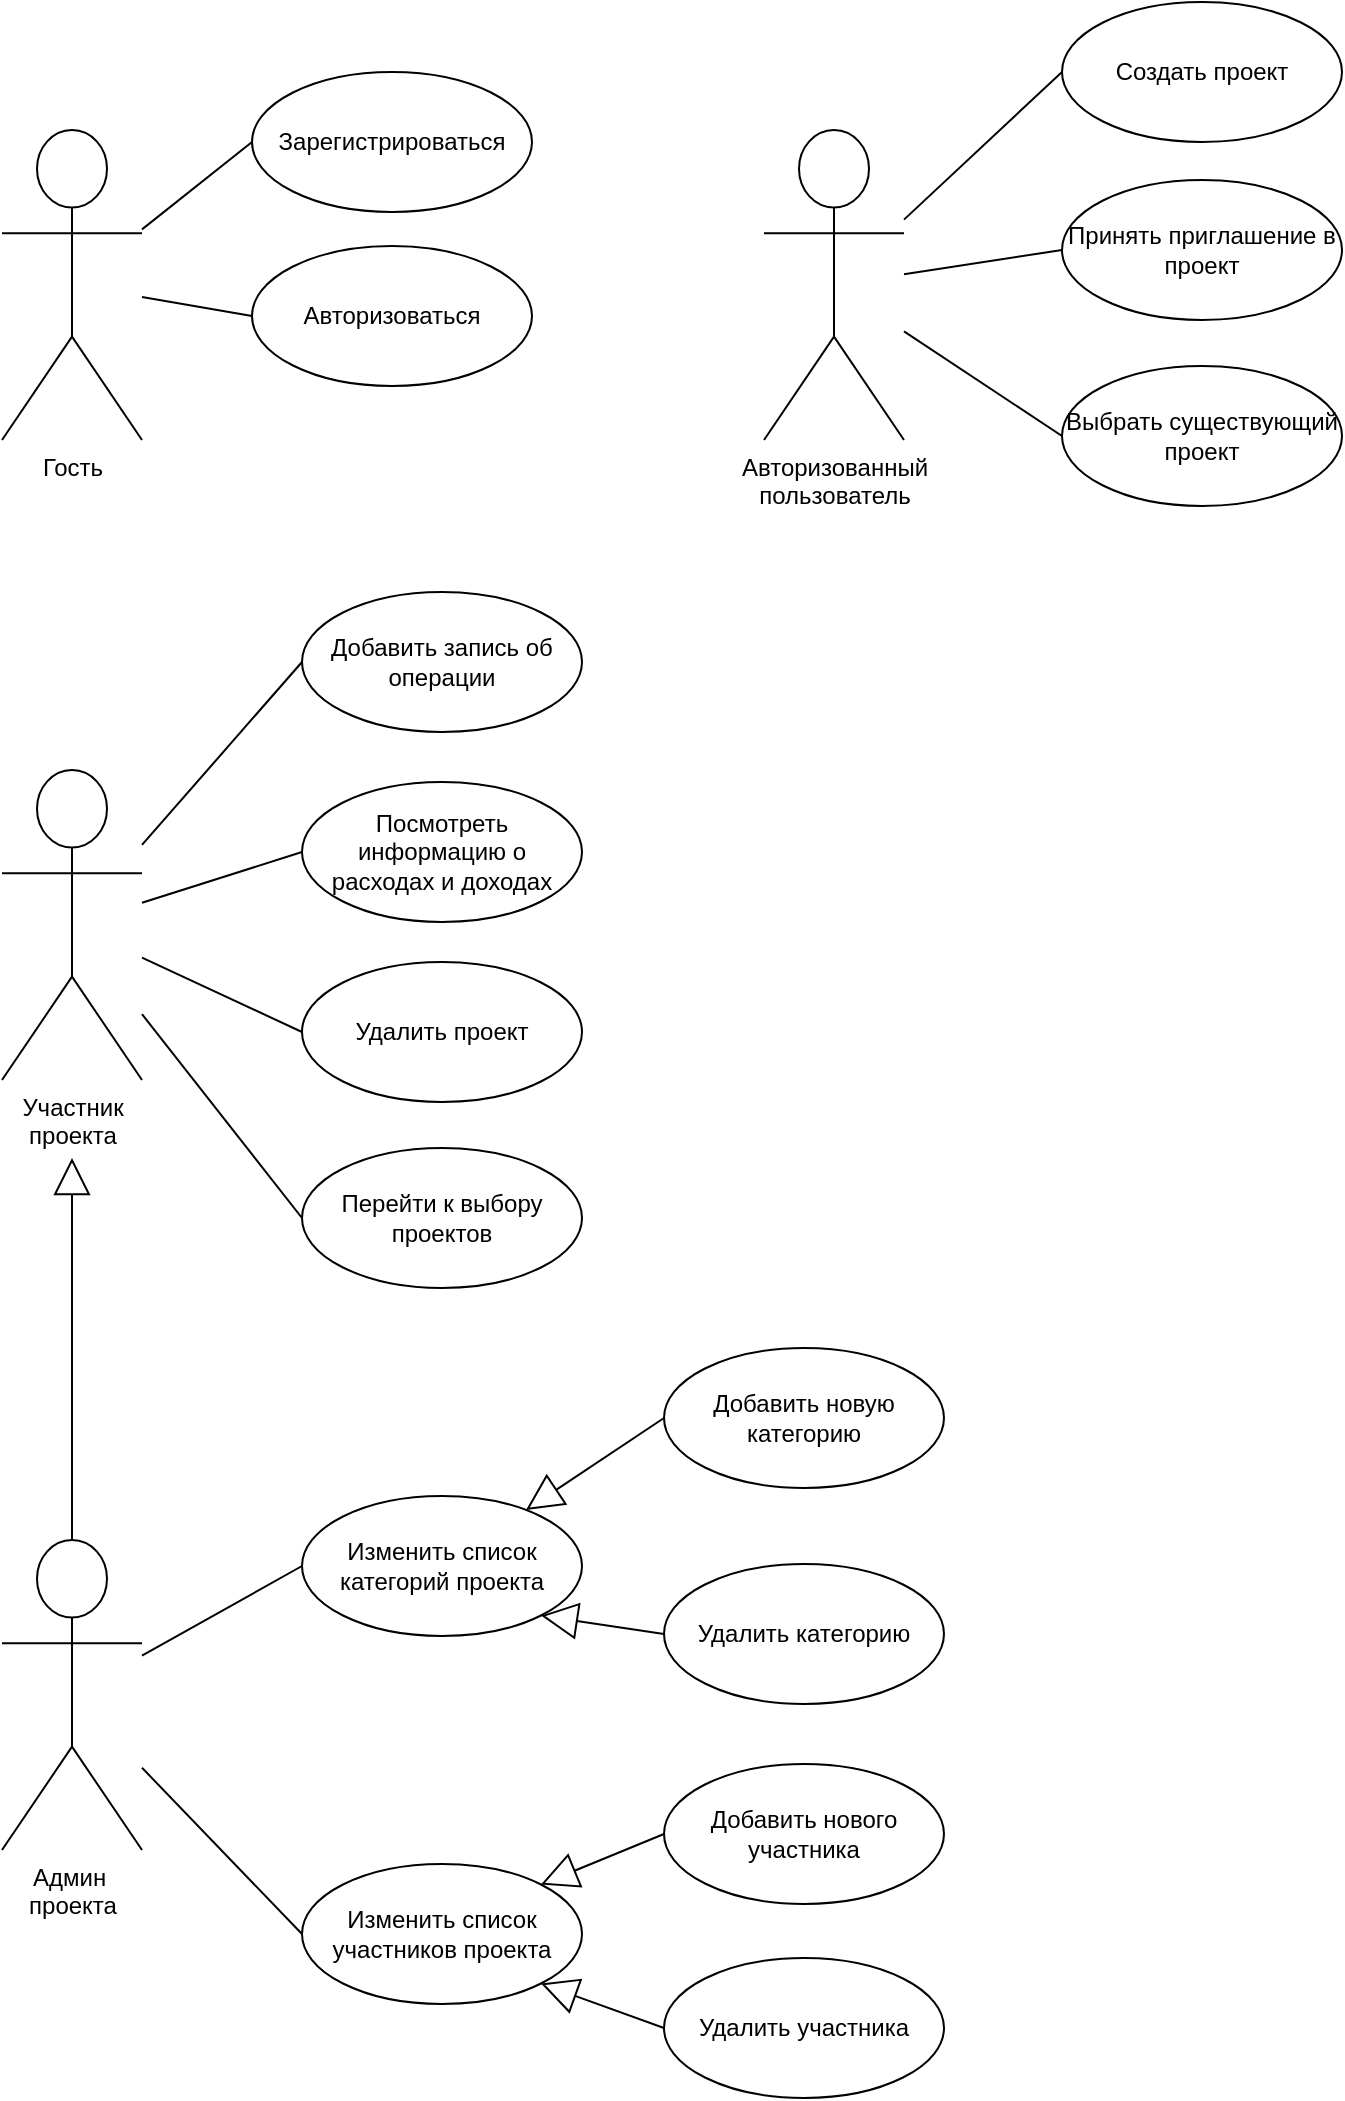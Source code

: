 <mxfile version="24.2.2" type="device">
  <diagram name="Страница — 1" id="hLtDFz5IJKwaZcL991ms">
    <mxGraphModel dx="1698" dy="1117" grid="0" gridSize="10" guides="1" tooltips="1" connect="1" arrows="1" fold="1" page="0" pageScale="1" pageWidth="827" pageHeight="1169" math="0" shadow="0">
      <root>
        <mxCell id="0" />
        <mxCell id="1" parent="0" />
        <mxCell id="UaOORj9ZWwRazpnP1uvp-1" value="Гость" style="shape=umlActor;verticalLabelPosition=bottom;verticalAlign=top;html=1;outlineConnect=0;" vertex="1" parent="1">
          <mxGeometry x="-540" y="-58" width="70" height="155" as="geometry" />
        </mxCell>
        <mxCell id="UaOORj9ZWwRazpnP1uvp-5" value="Авторизованный&lt;div&gt;пользователь&lt;/div&gt;" style="shape=umlActor;verticalLabelPosition=bottom;verticalAlign=top;html=1;outlineConnect=0;" vertex="1" parent="1">
          <mxGeometry x="-159" y="-58" width="70" height="155" as="geometry" />
        </mxCell>
        <mxCell id="UaOORj9ZWwRazpnP1uvp-6" value="Админ&amp;nbsp;&lt;div&gt;проекта&lt;/div&gt;" style="shape=umlActor;verticalLabelPosition=bottom;verticalAlign=top;html=1;outlineConnect=0;" vertex="1" parent="1">
          <mxGeometry x="-540" y="647" width="70" height="155" as="geometry" />
        </mxCell>
        <mxCell id="UaOORj9ZWwRazpnP1uvp-11" value="Участник&lt;div&gt;проекта&lt;/div&gt;" style="shape=umlActor;verticalLabelPosition=bottom;verticalAlign=top;html=1;outlineConnect=0;" vertex="1" parent="1">
          <mxGeometry x="-540" y="262" width="70" height="155" as="geometry" />
        </mxCell>
        <mxCell id="UaOORj9ZWwRazpnP1uvp-25" value="" style="endArrow=block;endSize=16;endFill=0;html=1;rounded=0;fontSize=12;curved=1;exitX=0.5;exitY=0;exitDx=0;exitDy=0;exitPerimeter=0;" edge="1" parent="1" source="UaOORj9ZWwRazpnP1uvp-6">
          <mxGeometry width="160" relative="1" as="geometry">
            <mxPoint x="-500" y="916" as="sourcePoint" />
            <mxPoint x="-505" y="456" as="targetPoint" />
          </mxGeometry>
        </mxCell>
        <mxCell id="UaOORj9ZWwRazpnP1uvp-26" value="Изменить список участников проекта" style="ellipse;whiteSpace=wrap;html=1;" vertex="1" parent="1">
          <mxGeometry x="-390" y="809" width="140" height="70" as="geometry" />
        </mxCell>
        <mxCell id="UaOORj9ZWwRazpnP1uvp-27" value="Выбрать существующий проект" style="ellipse;whiteSpace=wrap;html=1;" vertex="1" parent="1">
          <mxGeometry x="-10" y="60" width="140" height="70" as="geometry" />
        </mxCell>
        <mxCell id="UaOORj9ZWwRazpnP1uvp-28" value="Принять приглашение в проект" style="ellipse;whiteSpace=wrap;html=1;" vertex="1" parent="1">
          <mxGeometry x="-10" y="-33" width="140" height="70" as="geometry" />
        </mxCell>
        <mxCell id="UaOORj9ZWwRazpnP1uvp-29" value="Создать проект" style="ellipse;whiteSpace=wrap;html=1;" vertex="1" parent="1">
          <mxGeometry x="-10" y="-122" width="140" height="70" as="geometry" />
        </mxCell>
        <mxCell id="UaOORj9ZWwRazpnP1uvp-30" value="Авторизоваться" style="ellipse;whiteSpace=wrap;html=1;" vertex="1" parent="1">
          <mxGeometry x="-415" width="140" height="70" as="geometry" />
        </mxCell>
        <mxCell id="UaOORj9ZWwRazpnP1uvp-31" value="Изменить список категорий проекта" style="ellipse;whiteSpace=wrap;html=1;" vertex="1" parent="1">
          <mxGeometry x="-390" y="625" width="140" height="70" as="geometry" />
        </mxCell>
        <mxCell id="UaOORj9ZWwRazpnP1uvp-32" value="Зарегистрироваться" style="ellipse;whiteSpace=wrap;html=1;" vertex="1" parent="1">
          <mxGeometry x="-415" y="-87" width="140" height="70" as="geometry" />
        </mxCell>
        <mxCell id="UaOORj9ZWwRazpnP1uvp-33" value="Перейти к выбору проектов" style="ellipse;whiteSpace=wrap;html=1;" vertex="1" parent="1">
          <mxGeometry x="-390" y="451" width="140" height="70" as="geometry" />
        </mxCell>
        <mxCell id="UaOORj9ZWwRazpnP1uvp-34" value="Удалить проект" style="ellipse;whiteSpace=wrap;html=1;" vertex="1" parent="1">
          <mxGeometry x="-390" y="358" width="140" height="70" as="geometry" />
        </mxCell>
        <mxCell id="UaOORj9ZWwRazpnP1uvp-35" value="Посмотреть информацию о расходах и доходах" style="ellipse;whiteSpace=wrap;html=1;" vertex="1" parent="1">
          <mxGeometry x="-390" y="268" width="140" height="70" as="geometry" />
        </mxCell>
        <mxCell id="UaOORj9ZWwRazpnP1uvp-36" value="Добавить запись об операции" style="ellipse;whiteSpace=wrap;html=1;" vertex="1" parent="1">
          <mxGeometry x="-390" y="173" width="140" height="70" as="geometry" />
        </mxCell>
        <mxCell id="UaOORj9ZWwRazpnP1uvp-37" value="" style="endArrow=none;html=1;rounded=0;fontSize=12;startSize=8;endSize=8;curved=1;entryX=0;entryY=0.5;entryDx=0;entryDy=0;" edge="1" parent="1" source="UaOORj9ZWwRazpnP1uvp-1" target="UaOORj9ZWwRazpnP1uvp-32">
          <mxGeometry width="50" height="50" relative="1" as="geometry">
            <mxPoint x="-173" y="122" as="sourcePoint" />
            <mxPoint x="-123" y="72" as="targetPoint" />
          </mxGeometry>
        </mxCell>
        <mxCell id="UaOORj9ZWwRazpnP1uvp-39" value="" style="endArrow=none;html=1;rounded=0;fontSize=12;startSize=8;endSize=8;curved=1;entryX=0;entryY=0.5;entryDx=0;entryDy=0;" edge="1" parent="1" source="UaOORj9ZWwRazpnP1uvp-1" target="UaOORj9ZWwRazpnP1uvp-30">
          <mxGeometry width="50" height="50" relative="1" as="geometry">
            <mxPoint x="-173" y="122" as="sourcePoint" />
            <mxPoint x="-299" y="35" as="targetPoint" />
          </mxGeometry>
        </mxCell>
        <mxCell id="UaOORj9ZWwRazpnP1uvp-40" value="" style="endArrow=none;html=1;rounded=0;fontSize=12;startSize=8;endSize=8;curved=1;exitX=0;exitY=0.5;exitDx=0;exitDy=0;" edge="1" parent="1" source="UaOORj9ZWwRazpnP1uvp-29" target="UaOORj9ZWwRazpnP1uvp-5">
          <mxGeometry width="50" height="50" relative="1" as="geometry">
            <mxPoint x="-163" y="132" as="sourcePoint" />
            <mxPoint x="-113" y="82" as="targetPoint" />
          </mxGeometry>
        </mxCell>
        <mxCell id="UaOORj9ZWwRazpnP1uvp-41" value="" style="endArrow=none;html=1;rounded=0;fontSize=12;startSize=8;endSize=8;curved=1;exitX=0;exitY=0.5;exitDx=0;exitDy=0;" edge="1" parent="1" source="UaOORj9ZWwRazpnP1uvp-28" target="UaOORj9ZWwRazpnP1uvp-5">
          <mxGeometry width="50" height="50" relative="1" as="geometry">
            <mxPoint x="-153" y="142" as="sourcePoint" />
            <mxPoint x="-103" y="92" as="targetPoint" />
          </mxGeometry>
        </mxCell>
        <mxCell id="UaOORj9ZWwRazpnP1uvp-42" value="" style="endArrow=none;html=1;rounded=0;fontSize=12;startSize=8;endSize=8;curved=1;entryX=0;entryY=0.5;entryDx=0;entryDy=0;" edge="1" parent="1" source="UaOORj9ZWwRazpnP1uvp-5" target="UaOORj9ZWwRazpnP1uvp-27">
          <mxGeometry width="50" height="50" relative="1" as="geometry">
            <mxPoint x="-143" y="152" as="sourcePoint" />
            <mxPoint x="-93" y="102" as="targetPoint" />
          </mxGeometry>
        </mxCell>
        <mxCell id="UaOORj9ZWwRazpnP1uvp-43" value="" style="endArrow=none;html=1;rounded=0;fontSize=12;startSize=8;endSize=8;curved=1;exitX=0;exitY=0.5;exitDx=0;exitDy=0;" edge="1" parent="1" source="UaOORj9ZWwRazpnP1uvp-36" target="UaOORj9ZWwRazpnP1uvp-11">
          <mxGeometry width="50" height="50" relative="1" as="geometry">
            <mxPoint x="-133" y="162" as="sourcePoint" />
            <mxPoint x="-83" y="112" as="targetPoint" />
          </mxGeometry>
        </mxCell>
        <mxCell id="UaOORj9ZWwRazpnP1uvp-44" value="" style="endArrow=none;html=1;rounded=0;fontSize=12;startSize=8;endSize=8;curved=1;exitX=0;exitY=0.5;exitDx=0;exitDy=0;" edge="1" parent="1" source="UaOORj9ZWwRazpnP1uvp-35" target="UaOORj9ZWwRazpnP1uvp-11">
          <mxGeometry width="50" height="50" relative="1" as="geometry">
            <mxPoint x="-123" y="172" as="sourcePoint" />
            <mxPoint x="-73" y="122" as="targetPoint" />
          </mxGeometry>
        </mxCell>
        <mxCell id="UaOORj9ZWwRazpnP1uvp-45" value="" style="endArrow=none;html=1;rounded=0;fontSize=12;startSize=8;endSize=8;curved=1;entryX=0;entryY=0.5;entryDx=0;entryDy=0;" edge="1" parent="1" source="UaOORj9ZWwRazpnP1uvp-11" target="UaOORj9ZWwRazpnP1uvp-34">
          <mxGeometry width="50" height="50" relative="1" as="geometry">
            <mxPoint x="-113" y="182" as="sourcePoint" />
            <mxPoint x="-63" y="132" as="targetPoint" />
          </mxGeometry>
        </mxCell>
        <mxCell id="UaOORj9ZWwRazpnP1uvp-46" value="" style="endArrow=none;html=1;rounded=0;fontSize=12;startSize=8;endSize=8;curved=1;exitX=0;exitY=0.5;exitDx=0;exitDy=0;" edge="1" parent="1" source="UaOORj9ZWwRazpnP1uvp-33" target="UaOORj9ZWwRazpnP1uvp-11">
          <mxGeometry width="50" height="50" relative="1" as="geometry">
            <mxPoint x="-103" y="192" as="sourcePoint" />
            <mxPoint x="-53" y="142" as="targetPoint" />
          </mxGeometry>
        </mxCell>
        <mxCell id="UaOORj9ZWwRazpnP1uvp-47" value="" style="endArrow=none;html=1;rounded=0;fontSize=12;startSize=8;endSize=8;curved=1;exitX=0;exitY=0.5;exitDx=0;exitDy=0;" edge="1" parent="1" source="UaOORj9ZWwRazpnP1uvp-31" target="UaOORj9ZWwRazpnP1uvp-6">
          <mxGeometry width="50" height="50" relative="1" as="geometry">
            <mxPoint x="-171" y="1018" as="sourcePoint" />
            <mxPoint x="-121" y="968" as="targetPoint" />
          </mxGeometry>
        </mxCell>
        <mxCell id="UaOORj9ZWwRazpnP1uvp-48" value="" style="endArrow=none;html=1;rounded=0;fontSize=12;startSize=8;endSize=8;curved=1;exitX=0;exitY=0.5;exitDx=0;exitDy=0;" edge="1" parent="1" source="UaOORj9ZWwRazpnP1uvp-26" target="UaOORj9ZWwRazpnP1uvp-6">
          <mxGeometry width="50" height="50" relative="1" as="geometry">
            <mxPoint x="-171" y="1018" as="sourcePoint" />
            <mxPoint x="-121" y="968" as="targetPoint" />
          </mxGeometry>
        </mxCell>
        <mxCell id="UaOORj9ZWwRazpnP1uvp-49" value="Добавить нового участника" style="ellipse;whiteSpace=wrap;html=1;" vertex="1" parent="1">
          <mxGeometry x="-209" y="759" width="140" height="70" as="geometry" />
        </mxCell>
        <mxCell id="UaOORj9ZWwRazpnP1uvp-50" value="Удалить участника" style="ellipse;whiteSpace=wrap;html=1;" vertex="1" parent="1">
          <mxGeometry x="-209" y="856" width="140" height="70" as="geometry" />
        </mxCell>
        <mxCell id="UaOORj9ZWwRazpnP1uvp-51" value="Удалить категорию" style="ellipse;whiteSpace=wrap;html=1;" vertex="1" parent="1">
          <mxGeometry x="-209" y="659" width="140" height="70" as="geometry" />
        </mxCell>
        <mxCell id="UaOORj9ZWwRazpnP1uvp-52" value="Добавить новую категорию" style="ellipse;whiteSpace=wrap;html=1;" vertex="1" parent="1">
          <mxGeometry x="-209" y="551" width="140" height="70" as="geometry" />
        </mxCell>
        <mxCell id="UaOORj9ZWwRazpnP1uvp-53" value="" style="endArrow=block;endSize=16;endFill=0;html=1;rounded=0;fontSize=12;curved=1;exitX=0;exitY=0.5;exitDx=0;exitDy=0;entryX=1;entryY=1;entryDx=0;entryDy=0;" edge="1" parent="1" source="UaOORj9ZWwRazpnP1uvp-50" target="UaOORj9ZWwRazpnP1uvp-26">
          <mxGeometry width="160" relative="1" as="geometry">
            <mxPoint x="-484" y="1020" as="sourcePoint" />
            <mxPoint x="-486" y="785" as="targetPoint" />
          </mxGeometry>
        </mxCell>
        <mxCell id="UaOORj9ZWwRazpnP1uvp-54" value="" style="endArrow=block;endSize=16;endFill=0;html=1;rounded=0;fontSize=12;curved=1;exitX=0;exitY=0.5;exitDx=0;exitDy=0;entryX=1;entryY=0;entryDx=0;entryDy=0;" edge="1" parent="1" source="UaOORj9ZWwRazpnP1uvp-49" target="UaOORj9ZWwRazpnP1uvp-26">
          <mxGeometry width="160" relative="1" as="geometry">
            <mxPoint x="-474" y="1030" as="sourcePoint" />
            <mxPoint x="-476" y="795" as="targetPoint" />
          </mxGeometry>
        </mxCell>
        <mxCell id="UaOORj9ZWwRazpnP1uvp-55" value="" style="endArrow=block;endSize=16;endFill=0;html=1;rounded=0;fontSize=12;curved=1;exitX=0;exitY=0.5;exitDx=0;exitDy=0;entryX=1;entryY=1;entryDx=0;entryDy=0;" edge="1" parent="1" source="UaOORj9ZWwRazpnP1uvp-51" target="UaOORj9ZWwRazpnP1uvp-31">
          <mxGeometry width="160" relative="1" as="geometry">
            <mxPoint x="-464" y="1040" as="sourcePoint" />
            <mxPoint x="-466" y="805" as="targetPoint" />
          </mxGeometry>
        </mxCell>
        <mxCell id="UaOORj9ZWwRazpnP1uvp-56" value="" style="endArrow=block;endSize=16;endFill=0;html=1;rounded=0;fontSize=12;curved=1;exitX=0;exitY=0.5;exitDx=0;exitDy=0;" edge="1" parent="1" source="UaOORj9ZWwRazpnP1uvp-52" target="UaOORj9ZWwRazpnP1uvp-31">
          <mxGeometry width="160" relative="1" as="geometry">
            <mxPoint x="-454" y="1050" as="sourcePoint" />
            <mxPoint x="-456" y="815" as="targetPoint" />
          </mxGeometry>
        </mxCell>
      </root>
    </mxGraphModel>
  </diagram>
</mxfile>
